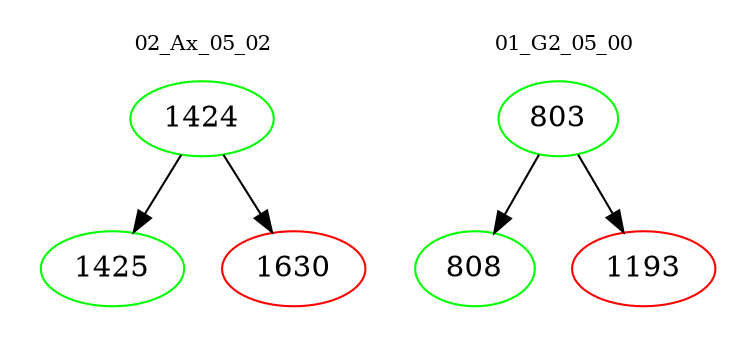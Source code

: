 digraph{
subgraph cluster_0 {
color = white
label = "02_Ax_05_02";
fontsize=10;
T0_1424 [label="1424", color="green"]
T0_1424 -> T0_1425 [color="black"]
T0_1425 [label="1425", color="green"]
T0_1424 -> T0_1630 [color="black"]
T0_1630 [label="1630", color="red"]
}
subgraph cluster_1 {
color = white
label = "01_G2_05_00";
fontsize=10;
T1_803 [label="803", color="green"]
T1_803 -> T1_808 [color="black"]
T1_808 [label="808", color="green"]
T1_803 -> T1_1193 [color="black"]
T1_1193 [label="1193", color="red"]
}
}
